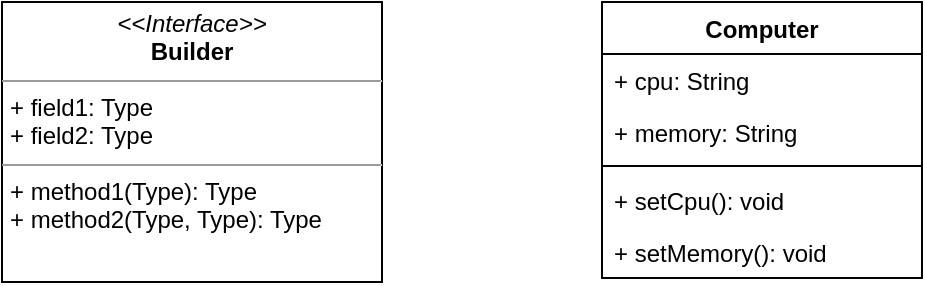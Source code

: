 <mxfile version="12.4.8" type="github">
  <diagram name="Page-1" id="b5b7bab2-c9e2-2cf4-8b2a-24fd1a2a6d21">
    <mxGraphModel dx="1152" dy="779" grid="1" gridSize="10" guides="1" tooltips="1" connect="1" arrows="1" fold="1" page="1" pageScale="1" pageWidth="827" pageHeight="1169" background="#ffffff" math="0" shadow="0">
      <root>
        <mxCell id="0"/>
        <mxCell id="1" parent="0"/>
        <mxCell id="oL-dDvh2jNY7KV3xMyqO-24" value="Computer" style="swimlane;fontStyle=1;align=center;verticalAlign=top;childLayout=stackLayout;horizontal=1;startSize=26;horizontalStack=0;resizeParent=1;resizeParentMax=0;resizeLast=0;collapsible=1;marginBottom=0;" vertex="1" parent="1">
          <mxGeometry x="470" y="190" width="160" height="138" as="geometry"/>
        </mxCell>
        <mxCell id="oL-dDvh2jNY7KV3xMyqO-28" value="+ cpu: String" style="text;strokeColor=none;fillColor=none;align=left;verticalAlign=top;spacingLeft=4;spacingRight=4;overflow=hidden;rotatable=0;points=[[0,0.5],[1,0.5]];portConstraint=eastwest;" vertex="1" parent="oL-dDvh2jNY7KV3xMyqO-24">
          <mxGeometry y="26" width="160" height="26" as="geometry"/>
        </mxCell>
        <mxCell id="oL-dDvh2jNY7KV3xMyqO-25" value="+ memory: String" style="text;strokeColor=none;fillColor=none;align=left;verticalAlign=top;spacingLeft=4;spacingRight=4;overflow=hidden;rotatable=0;points=[[0,0.5],[1,0.5]];portConstraint=eastwest;" vertex="1" parent="oL-dDvh2jNY7KV3xMyqO-24">
          <mxGeometry y="52" width="160" height="26" as="geometry"/>
        </mxCell>
        <mxCell id="oL-dDvh2jNY7KV3xMyqO-26" value="" style="line;strokeWidth=1;fillColor=none;align=left;verticalAlign=middle;spacingTop=-1;spacingLeft=3;spacingRight=3;rotatable=0;labelPosition=right;points=[];portConstraint=eastwest;" vertex="1" parent="oL-dDvh2jNY7KV3xMyqO-24">
          <mxGeometry y="78" width="160" height="8" as="geometry"/>
        </mxCell>
        <mxCell id="oL-dDvh2jNY7KV3xMyqO-29" value="+ setCpu(): void" style="text;strokeColor=none;fillColor=none;align=left;verticalAlign=top;spacingLeft=4;spacingRight=4;overflow=hidden;rotatable=0;points=[[0,0.5],[1,0.5]];portConstraint=eastwest;" vertex="1" parent="oL-dDvh2jNY7KV3xMyqO-24">
          <mxGeometry y="86" width="160" height="26" as="geometry"/>
        </mxCell>
        <mxCell id="oL-dDvh2jNY7KV3xMyqO-27" value="+ setMemory(): void" style="text;strokeColor=none;fillColor=none;align=left;verticalAlign=top;spacingLeft=4;spacingRight=4;overflow=hidden;rotatable=0;points=[[0,0.5],[1,0.5]];portConstraint=eastwest;" vertex="1" parent="oL-dDvh2jNY7KV3xMyqO-24">
          <mxGeometry y="112" width="160" height="26" as="geometry"/>
        </mxCell>
        <mxCell id="oL-dDvh2jNY7KV3xMyqO-30" value="&lt;p style=&quot;margin: 0px ; margin-top: 4px ; text-align: center&quot;&gt;&lt;i&gt;&amp;lt;&amp;lt;Interface&amp;gt;&amp;gt;&lt;/i&gt;&lt;br&gt;&lt;b&gt;Builder&lt;/b&gt;&lt;/p&gt;&lt;hr size=&quot;1&quot;&gt;&lt;p style=&quot;margin: 0px ; margin-left: 4px&quot;&gt;+ field1: Type&lt;br&gt;+ field2: Type&lt;/p&gt;&lt;hr size=&quot;1&quot;&gt;&lt;p style=&quot;margin: 0px ; margin-left: 4px&quot;&gt;+ method1(Type): Type&lt;br&gt;+ method2(Type, Type): Type&lt;/p&gt;" style="verticalAlign=top;align=left;overflow=fill;fontSize=12;fontFamily=Helvetica;html=1;" vertex="1" parent="1">
          <mxGeometry x="170" y="190" width="190" height="140" as="geometry"/>
        </mxCell>
      </root>
    </mxGraphModel>
  </diagram>
</mxfile>
